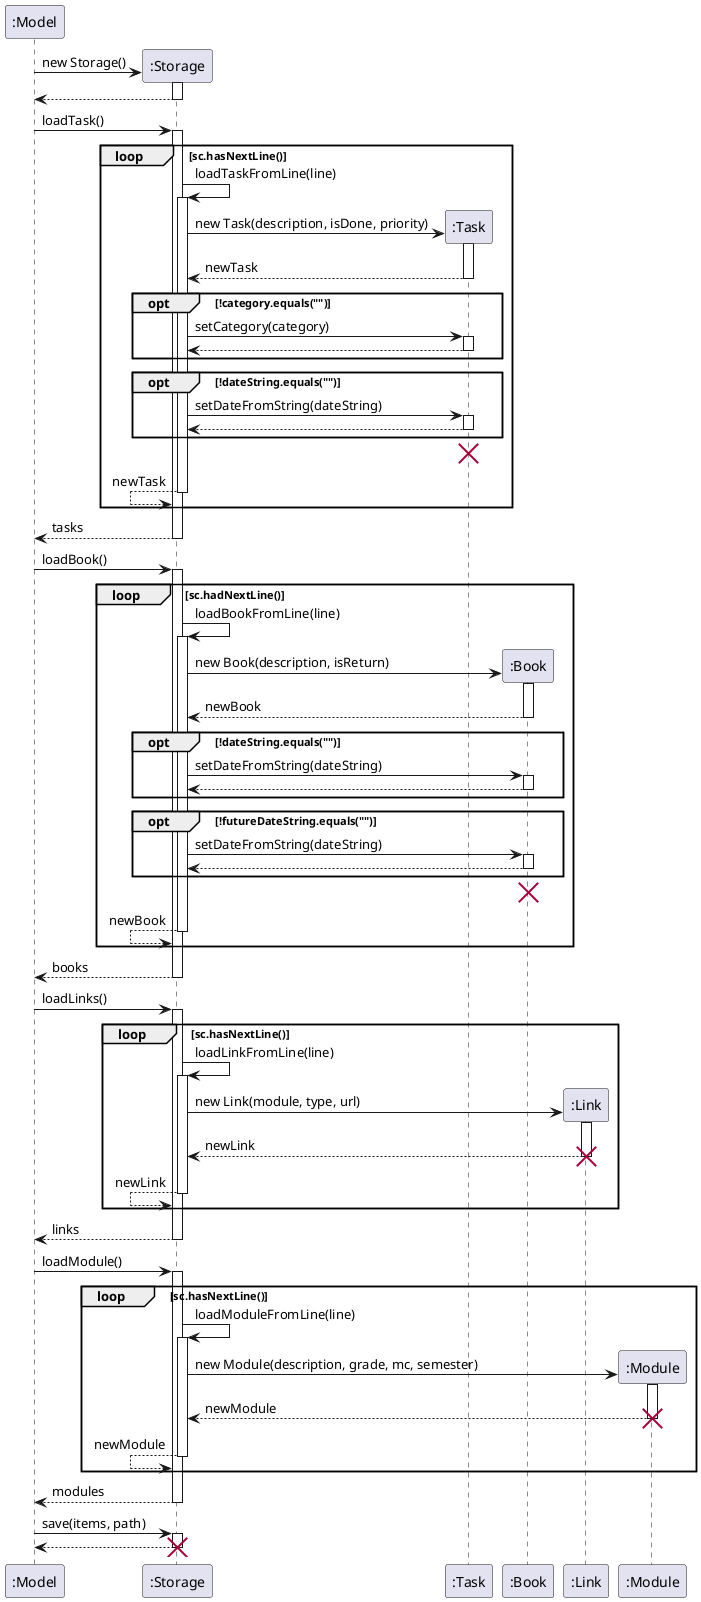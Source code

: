 @startuml
participant ":Model" as Model
participant ":Storage" as Storage
participant ":Task" as Task
participant ":Book" as Book
participant ":Link" as Link
participant ":Module" as Module

create Storage
Model -> Storage : new Storage()
activate Storage

Model <-- Storage
deactivate Storage

Model -> Storage : loadTask()
activate Storage

loop sc.hasNextLine()

Storage -> Storage : loadTaskFromLine(line)
activate Storage

create Task
Storage -> Task : new Task(description, isDone, priority)
activate Task

Storage <-- Task : newTask
deactivate Task

opt !category.equals("")

Storage -> Task : setCategory(category)
activate Task

Storage <-- Task
deactivate Task

end

opt !dateString.equals("")

Storage -> Task : setDateFromString(dateString)
activate Task

Storage <-- Task
deactivate Task

end

destroy Task

Storage <-- Storage : newTask
deactivate Storage

end

Model <-- Storage : tasks
deactivate Storage

Model -> Storage : loadBook()
activate Storage

loop sc.hadNextLine()

Storage -> Storage : loadBookFromLine(line)
activate Storage

create Book
Storage -> Book : new Book(description, isReturn)
activate Book

Storage <-- Book : newBook
deactivate Book

opt !dateString.equals("")

Storage -> Book : setDateFromString(dateString)
activate Book

Storage <-- Book
deactivate Book

end

opt !futureDateString.equals("")

Storage -> Book : setDateFromString(dateString)
activate Book

Storage <-- Book
deactivate Book

end

destroy Book

Storage <-- Storage : newBook
deactivate Storage

end

Model <-- Storage : books
deactivate Storage

Model -> Storage : loadLinks()
activate Storage

loop sc.hasNextLine()

Storage -> Storage : loadLinkFromLine(line)
activate Storage

create Link
Storage -> Link : new Link(module, type, url)
activate Link

Storage <-- Link : newLink
deactivate Link

destroy Link

Storage <-- Storage : newLink
deactivate Storage

end

Model <-- Storage : links
deactivate Storage

Model -> Storage : loadModule()
activate Storage

loop sc.hasNextLine()

Storage -> Storage : loadModuleFromLine(line)
activate Storage

create Module
Storage -> Module : new Module(description, grade, mc, semester)
activate Module

Storage <-- Module : newModule
deactivate Module

destroy Module

Storage <-- Storage : newModule
deactivate Storage

end

Model <-- Storage : modules
deactivate Storage

Model -> Storage : save(items, path)
activate Storage

Model <-- Storage
deactivate Storage

destroy Storage
@enduml
